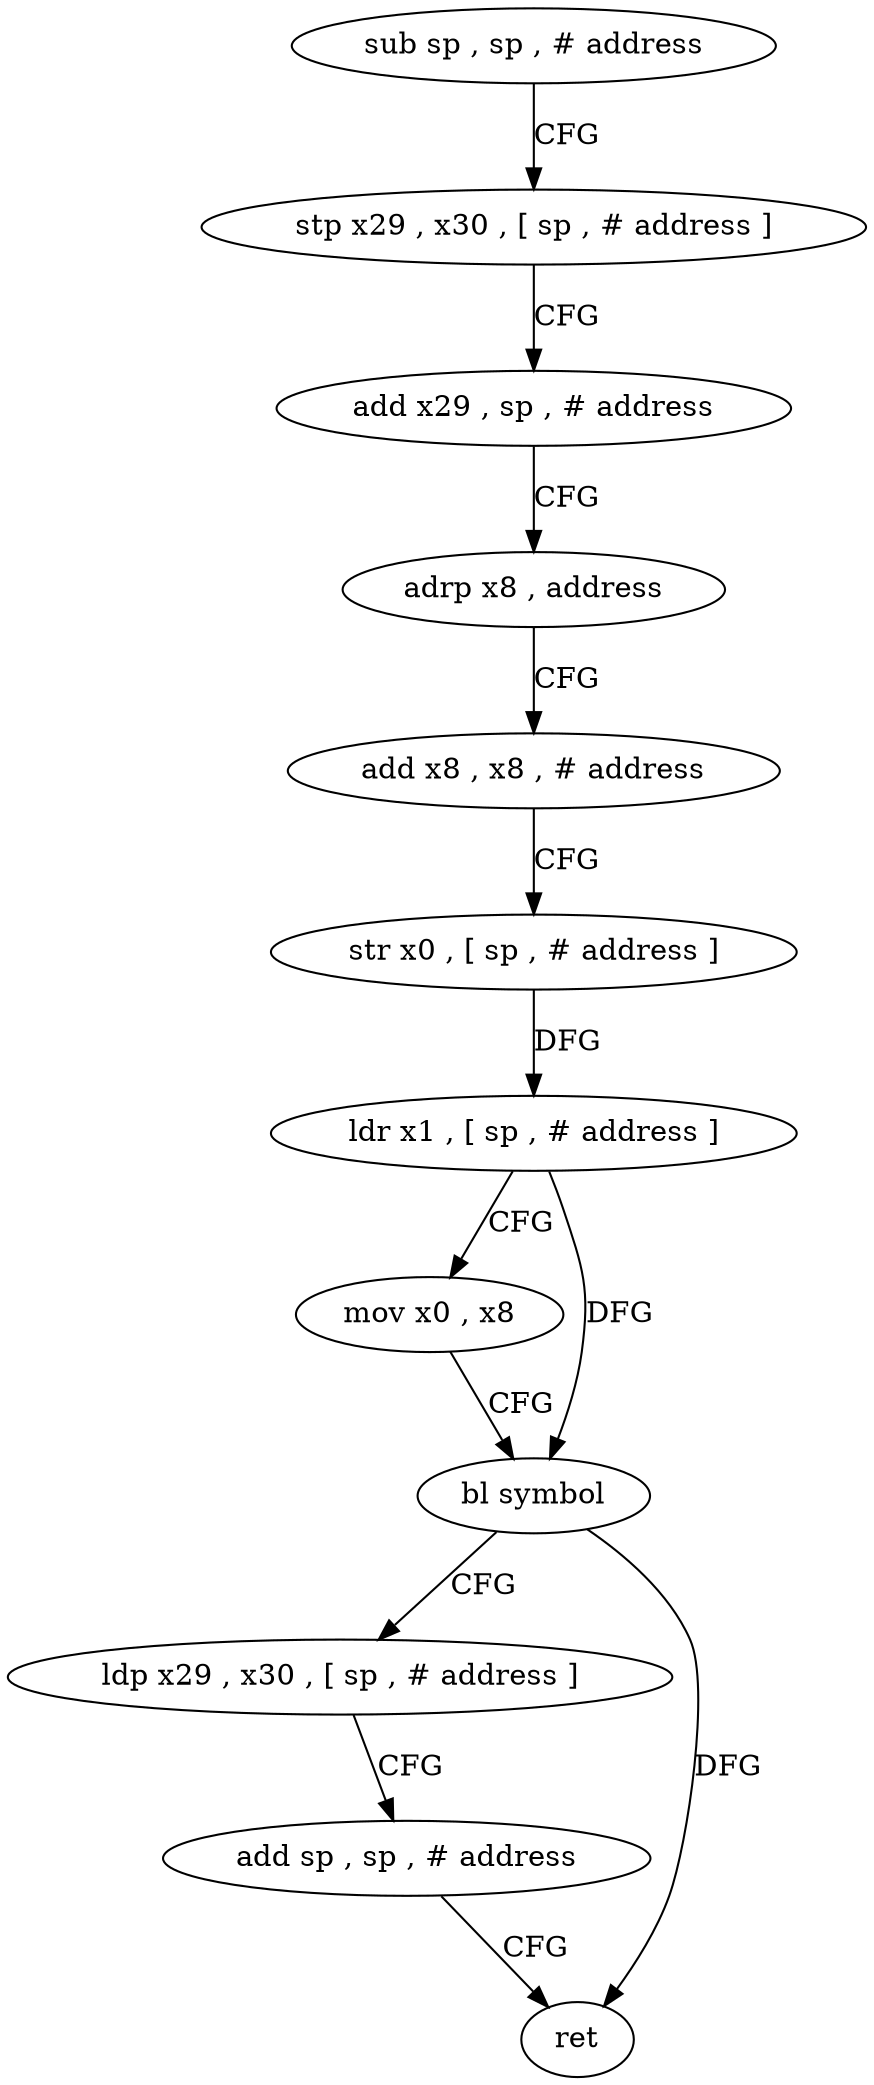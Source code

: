 digraph "func" {
"4267912" [label = "sub sp , sp , # address" ]
"4267916" [label = "stp x29 , x30 , [ sp , # address ]" ]
"4267920" [label = "add x29 , sp , # address" ]
"4267924" [label = "adrp x8 , address" ]
"4267928" [label = "add x8 , x8 , # address" ]
"4267932" [label = "str x0 , [ sp , # address ]" ]
"4267936" [label = "ldr x1 , [ sp , # address ]" ]
"4267940" [label = "mov x0 , x8" ]
"4267944" [label = "bl symbol" ]
"4267948" [label = "ldp x29 , x30 , [ sp , # address ]" ]
"4267952" [label = "add sp , sp , # address" ]
"4267956" [label = "ret" ]
"4267912" -> "4267916" [ label = "CFG" ]
"4267916" -> "4267920" [ label = "CFG" ]
"4267920" -> "4267924" [ label = "CFG" ]
"4267924" -> "4267928" [ label = "CFG" ]
"4267928" -> "4267932" [ label = "CFG" ]
"4267932" -> "4267936" [ label = "DFG" ]
"4267936" -> "4267940" [ label = "CFG" ]
"4267936" -> "4267944" [ label = "DFG" ]
"4267940" -> "4267944" [ label = "CFG" ]
"4267944" -> "4267948" [ label = "CFG" ]
"4267944" -> "4267956" [ label = "DFG" ]
"4267948" -> "4267952" [ label = "CFG" ]
"4267952" -> "4267956" [ label = "CFG" ]
}
